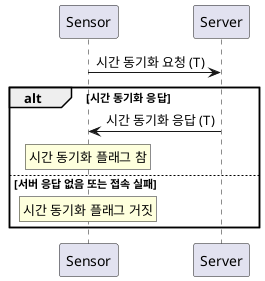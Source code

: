 @startuml
'https://plantuml.com/sequence-diagram


Sensor -> Server: 시간 동기화 요청 (T)
alt 시간 동기화 응답
    Sensor <- Server: 시간 동기화 응답 (T)
    rnote over Sensor
    시간 동기화 플래그 참
    endrnote
else 서버 응답 없음 또는 접속 실패
    rnote over Sensor
    시간 동기화 플래그 거짓
    endrnote
end
@enduml